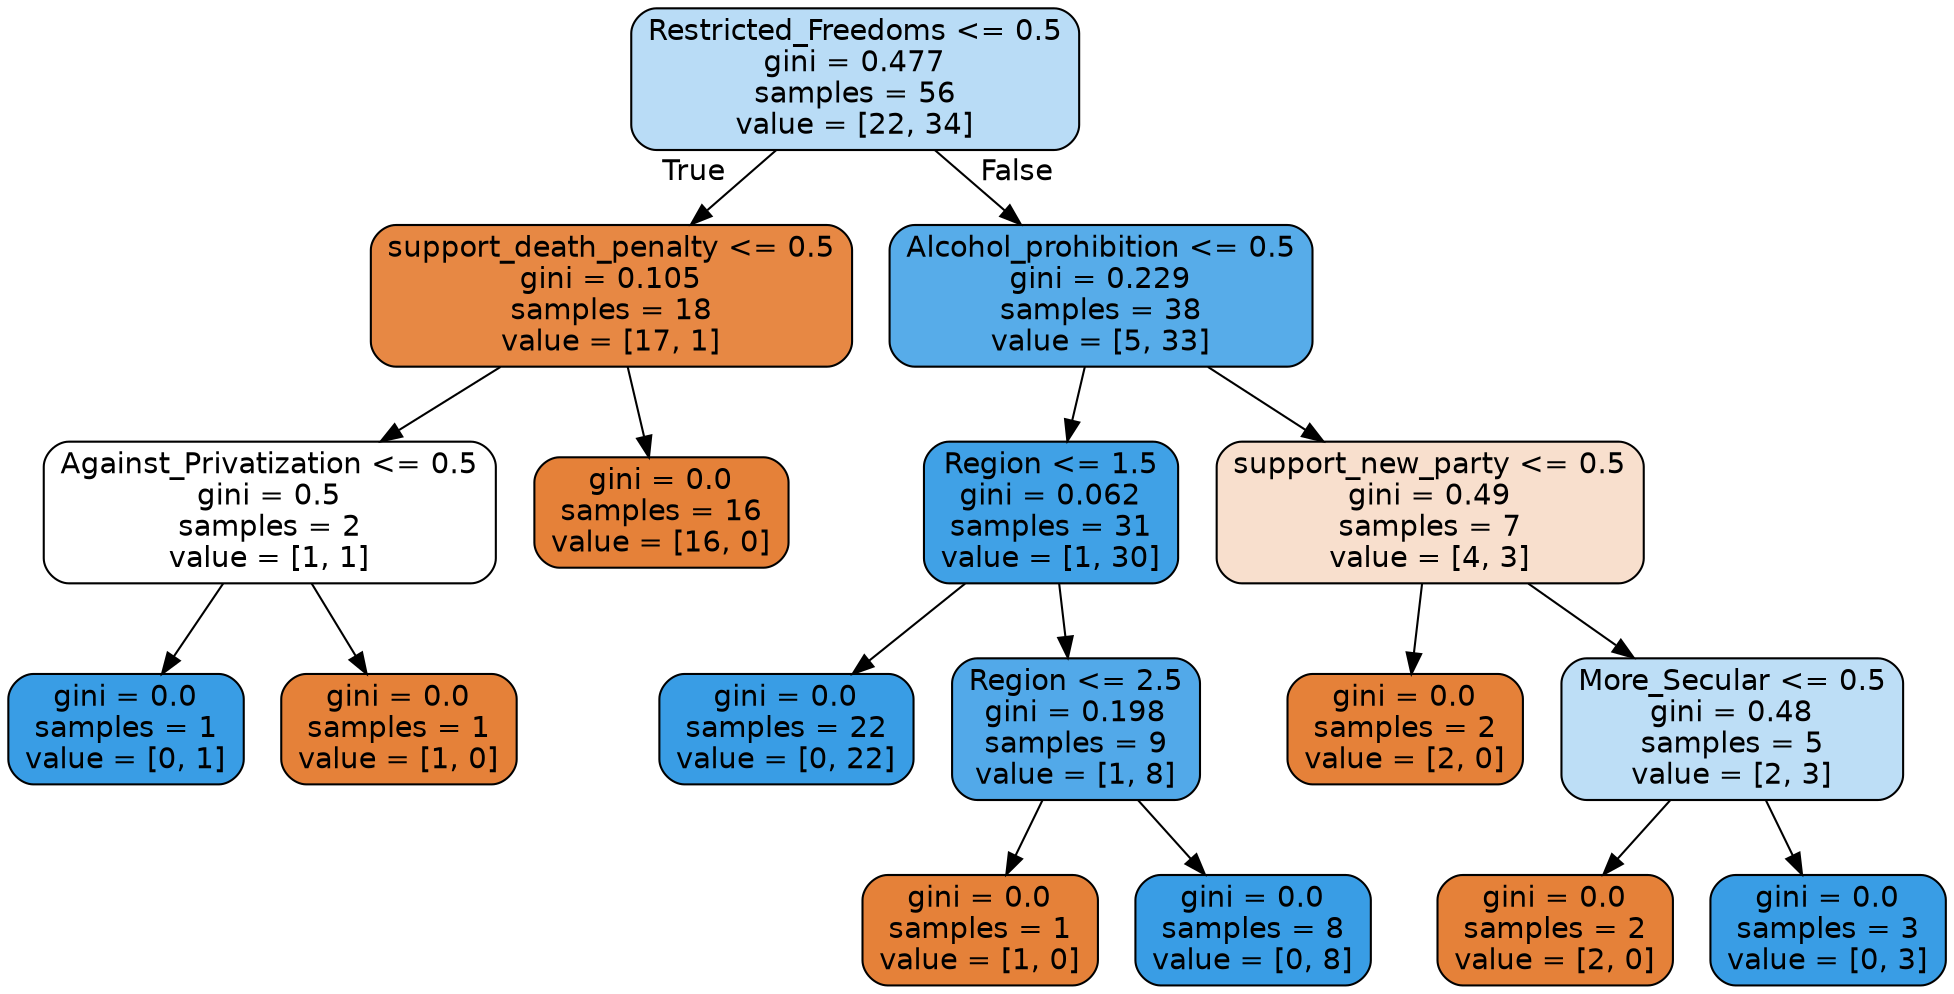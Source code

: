 digraph Tree {
node [shape=box, style="filled, rounded", color="black", fontname=helvetica] ;
edge [fontname=helvetica] ;
0 [label="Restricted_Freedoms <= 0.5\ngini = 0.477\nsamples = 56\nvalue = [22, 34]", fillcolor="#399de55a"] ;
1 [label="support_death_penalty <= 0.5\ngini = 0.105\nsamples = 18\nvalue = [17, 1]", fillcolor="#e58139f0"] ;
0 -> 1 [labeldistance=2.5, labelangle=45, headlabel="True"] ;
2 [label="Against_Privatization <= 0.5\ngini = 0.5\nsamples = 2\nvalue = [1, 1]", fillcolor="#e5813900"] ;
1 -> 2 ;
3 [label="gini = 0.0\nsamples = 1\nvalue = [0, 1]", fillcolor="#399de5ff"] ;
2 -> 3 ;
4 [label="gini = 0.0\nsamples = 1\nvalue = [1, 0]", fillcolor="#e58139ff"] ;
2 -> 4 ;
5 [label="gini = 0.0\nsamples = 16\nvalue = [16, 0]", fillcolor="#e58139ff"] ;
1 -> 5 ;
6 [label="Alcohol_prohibition <= 0.5\ngini = 0.229\nsamples = 38\nvalue = [5, 33]", fillcolor="#399de5d8"] ;
0 -> 6 [labeldistance=2.5, labelangle=-45, headlabel="False"] ;
7 [label="Region <= 1.5\ngini = 0.062\nsamples = 31\nvalue = [1, 30]", fillcolor="#399de5f6"] ;
6 -> 7 ;
8 [label="gini = 0.0\nsamples = 22\nvalue = [0, 22]", fillcolor="#399de5ff"] ;
7 -> 8 ;
9 [label="Region <= 2.5\ngini = 0.198\nsamples = 9\nvalue = [1, 8]", fillcolor="#399de5df"] ;
7 -> 9 ;
10 [label="gini = 0.0\nsamples = 1\nvalue = [1, 0]", fillcolor="#e58139ff"] ;
9 -> 10 ;
11 [label="gini = 0.0\nsamples = 8\nvalue = [0, 8]", fillcolor="#399de5ff"] ;
9 -> 11 ;
12 [label="support_new_party <= 0.5\ngini = 0.49\nsamples = 7\nvalue = [4, 3]", fillcolor="#e5813940"] ;
6 -> 12 ;
13 [label="gini = 0.0\nsamples = 2\nvalue = [2, 0]", fillcolor="#e58139ff"] ;
12 -> 13 ;
14 [label="More_Secular <= 0.5\ngini = 0.48\nsamples = 5\nvalue = [2, 3]", fillcolor="#399de555"] ;
12 -> 14 ;
15 [label="gini = 0.0\nsamples = 2\nvalue = [2, 0]", fillcolor="#e58139ff"] ;
14 -> 15 ;
16 [label="gini = 0.0\nsamples = 3\nvalue = [0, 3]", fillcolor="#399de5ff"] ;
14 -> 16 ;
}